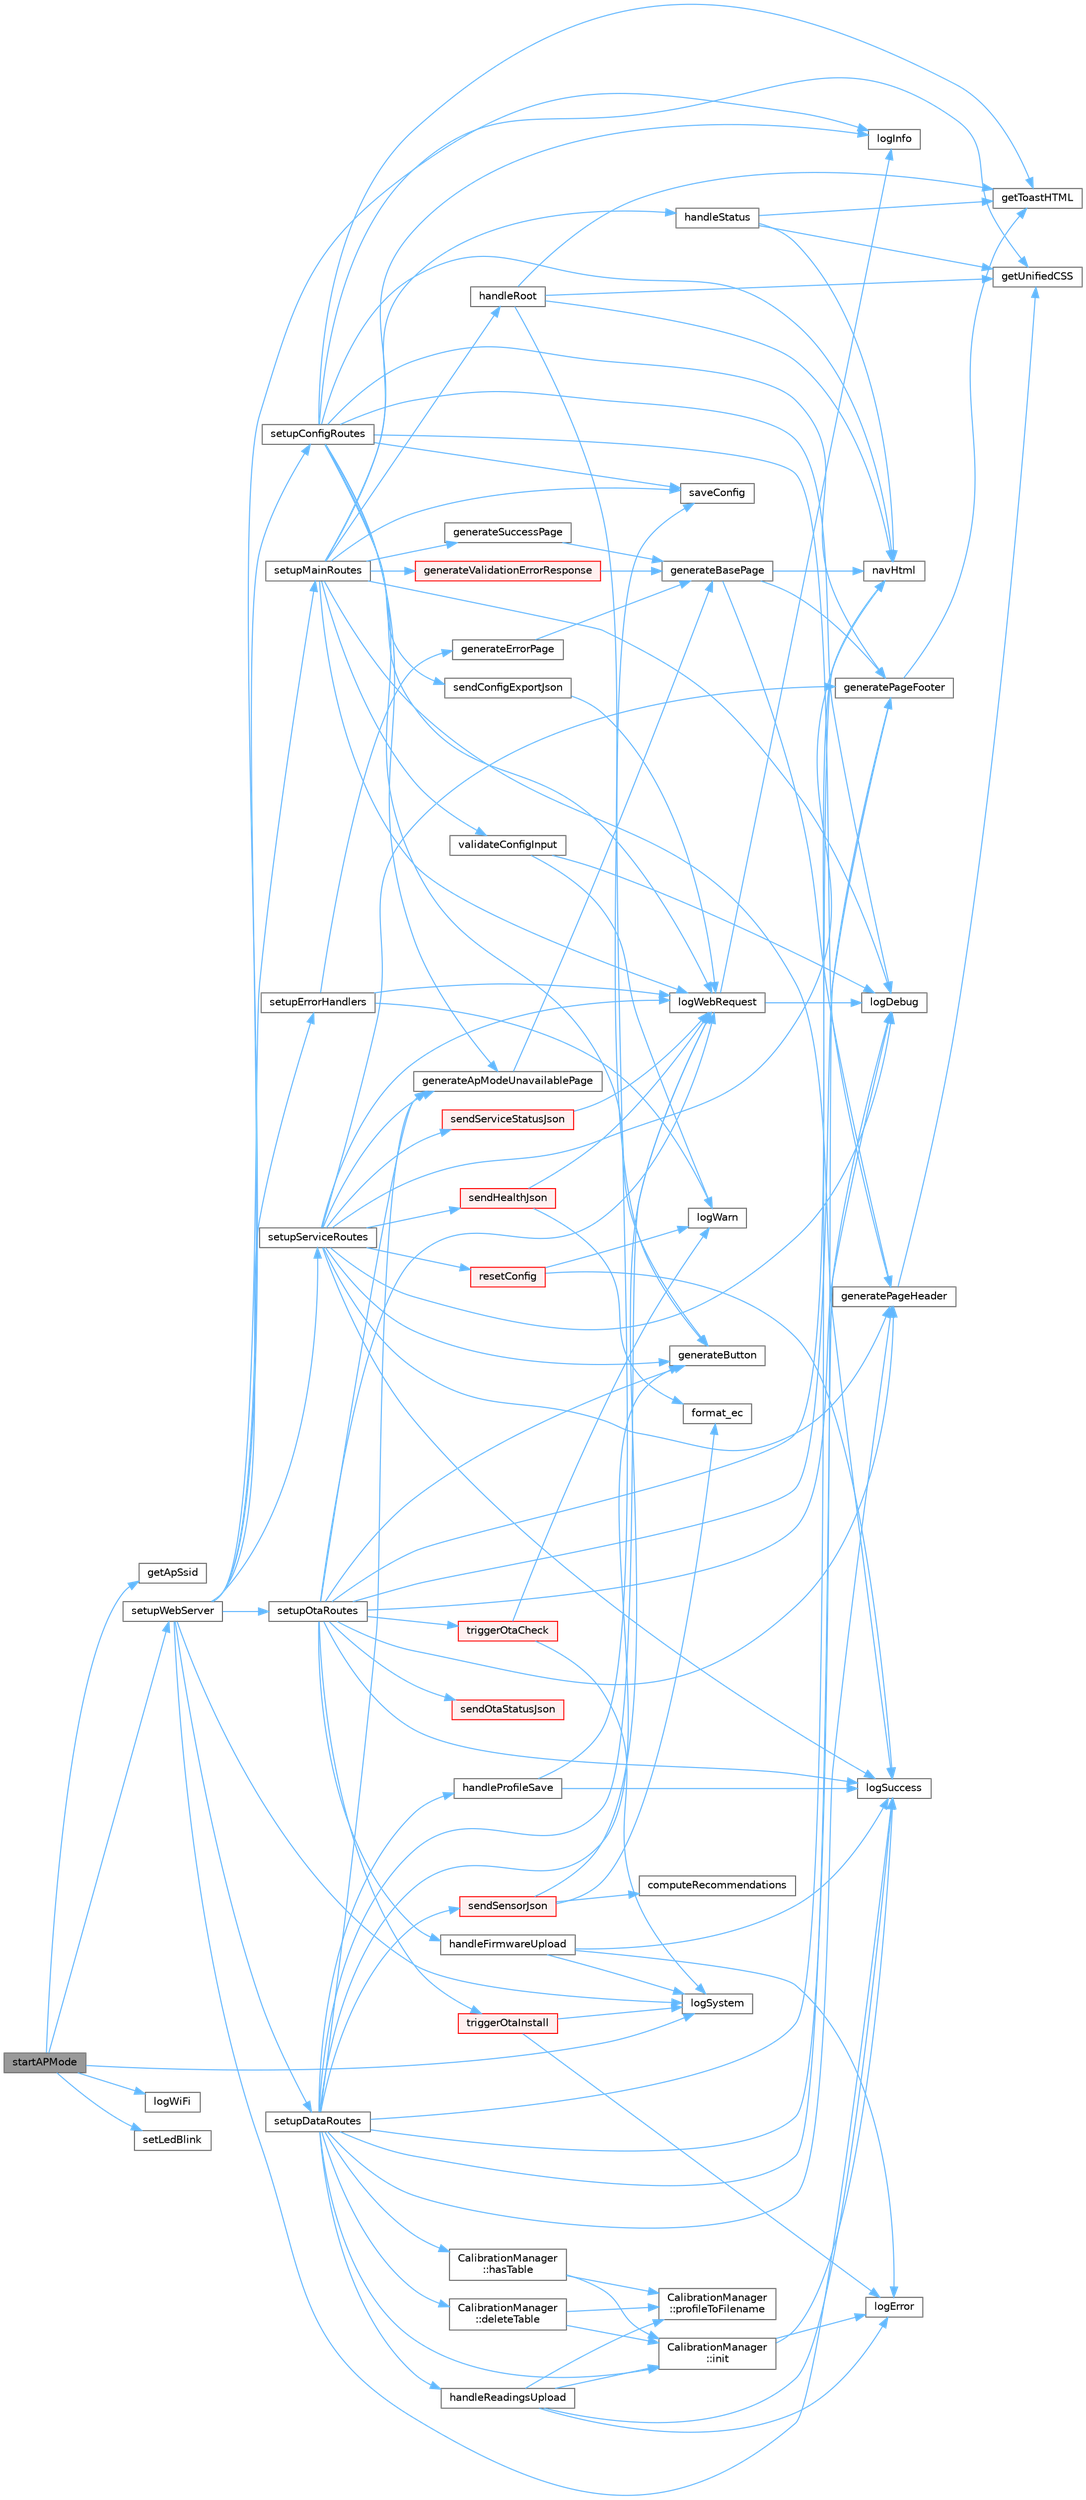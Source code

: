 digraph "startAPMode"
{
 // LATEX_PDF_SIZE
  bgcolor="transparent";
  edge [fontname=Helvetica,fontsize=10,labelfontname=Helvetica,labelfontsize=10];
  node [fontname=Helvetica,fontsize=10,shape=box,height=0.2,width=0.4];
  rankdir="LR";
  Node1 [id="Node000001",label="startAPMode",height=0.2,width=0.4,color="gray40", fillcolor="grey60", style="filled", fontcolor="black",tooltip=" "];
  Node1 -> Node2 [id="edge1_Node000001_Node000002",color="steelblue1",style="solid",tooltip=" "];
  Node2 [id="Node000002",label="getApSsid",height=0.2,width=0.4,color="grey40", fillcolor="white", style="filled",URL="$wifi__manager_8cpp.html#af857f35623b29612a3b4cc45dd6fff23",tooltip=" "];
  Node1 -> Node3 [id="edge2_Node000001_Node000003",color="steelblue1",style="solid",tooltip=" "];
  Node3 [id="Node000003",label="logSystem",height=0.2,width=0.4,color="grey40", fillcolor="white", style="filled",URL="$logger_8cpp.html#a6673a3ba037fc4ceda09f36e43cd7f14",tooltip=" "];
  Node1 -> Node4 [id="edge3_Node000001_Node000004",color="steelblue1",style="solid",tooltip=" "];
  Node4 [id="Node000004",label="logWiFi",height=0.2,width=0.4,color="grey40", fillcolor="white", style="filled",URL="$logger_8cpp.html#a8a220d54e17d73c281bb715f70bf6df9",tooltip=" "];
  Node1 -> Node5 [id="edge4_Node000001_Node000005",color="steelblue1",style="solid",tooltip=" "];
  Node5 [id="Node000005",label="setLedBlink",height=0.2,width=0.4,color="grey40", fillcolor="white", style="filled",URL="$wifi__manager_8cpp.html#a5f70031f46d0339f5c544c194dfe7ed7",tooltip=" "];
  Node1 -> Node6 [id="edge5_Node000001_Node000006",color="steelblue1",style="solid",tooltip=" "];
  Node6 [id="Node000006",label="setupWebServer",height=0.2,width=0.4,color="grey40", fillcolor="white", style="filled",URL="$wifi__manager_8cpp.html#ada2454c68167b49ab4f42817be2b4959",tooltip=" "];
  Node6 -> Node7 [id="edge6_Node000006_Node000007",color="steelblue1",style="solid",tooltip=" "];
  Node7 [id="Node000007",label="logInfo",height=0.2,width=0.4,color="grey40", fillcolor="white", style="filled",URL="$logger_8cpp.html#ab9b4ed01ba7a88bb5e22d1c84e0f0abf",tooltip=" "];
  Node6 -> Node8 [id="edge7_Node000006_Node000008",color="steelblue1",style="solid",tooltip=" "];
  Node8 [id="Node000008",label="logSuccess",height=0.2,width=0.4,color="grey40", fillcolor="white", style="filled",URL="$logger_8cpp.html#a54dab32db32234798ff063ccc0dde695",tooltip=" "];
  Node6 -> Node3 [id="edge8_Node000006_Node000003",color="steelblue1",style="solid",tooltip=" "];
  Node6 -> Node9 [id="edge9_Node000006_Node000009",color="steelblue1",style="solid",tooltip=" "];
  Node9 [id="Node000009",label="setupConfigRoutes",height=0.2,width=0.4,color="grey40", fillcolor="white", style="filled",URL="$routes__config_8cpp.html#a0e7c19a3399afd6ceae18c4512cca24c",tooltip="Настройка маршрутов конфигурации (/intervals, /config_manager, /api/config/*)"];
  Node9 -> Node10 [id="edge10_Node000009_Node000010",color="steelblue1",style="solid",tooltip=" "];
  Node10 [id="Node000010",label="generateApModeUnavailablePage",height=0.2,width=0.4,color="grey40", fillcolor="white", style="filled",URL="$web__templates_8cpp.html#a1d57b5edf50f600cc5d02641cb4510a0",tooltip="Генерация страницы \"Недоступно в AP режиме\"."];
  Node10 -> Node11 [id="edge11_Node000010_Node000011",color="steelblue1",style="solid",tooltip=" "];
  Node11 [id="Node000011",label="generateBasePage",height=0.2,width=0.4,color="grey40", fillcolor="white", style="filled",URL="$web__templates_8cpp.html#a4a3cbe6f4d5353ddf606c9f8e1f0c9d1",tooltip="Генерация базовой HTML структуры с навигацией"];
  Node11 -> Node12 [id="edge12_Node000011_Node000012",color="steelblue1",style="solid",tooltip=" "];
  Node12 [id="Node000012",label="generatePageFooter",height=0.2,width=0.4,color="grey40", fillcolor="white", style="filled",URL="$web__templates_8cpp.html#ad4f3a6e85baef9b2d3e2aec977c3a321",tooltip="Генерация футера HTML страницы"];
  Node12 -> Node13 [id="edge13_Node000012_Node000013",color="steelblue1",style="solid",tooltip=" "];
  Node13 [id="Node000013",label="getToastHTML",height=0.2,width=0.4,color="grey40", fillcolor="white", style="filled",URL="$jxct__ui__system_8cpp.html#afbda6d57dd082e7767c2c5e823951472",tooltip=" "];
  Node11 -> Node14 [id="edge14_Node000011_Node000014",color="steelblue1",style="solid",tooltip=" "];
  Node14 [id="Node000014",label="generatePageHeader",height=0.2,width=0.4,color="grey40", fillcolor="white", style="filled",URL="$web__templates_8cpp.html#ac4502db1ad8d9e08830f7eb784d62600",tooltip="Генерация заголовка HTML страницы"];
  Node14 -> Node15 [id="edge15_Node000014_Node000015",color="steelblue1",style="solid",tooltip=" "];
  Node15 [id="Node000015",label="getUnifiedCSS",height=0.2,width=0.4,color="grey40", fillcolor="white", style="filled",URL="$jxct__ui__system_8cpp.html#a303ae6cee9693130ac22414e47140a1e",tooltip=" "];
  Node11 -> Node16 [id="edge16_Node000011_Node000016",color="steelblue1",style="solid",tooltip=" "];
  Node16 [id="Node000016",label="navHtml",height=0.2,width=0.4,color="grey40", fillcolor="white", style="filled",URL="$wifi__manager_8cpp.html#ad30c0b8b33e60ccdb13f2e1cc08157c9",tooltip=" "];
  Node9 -> Node17 [id="edge17_Node000009_Node000017",color="steelblue1",style="solid",tooltip=" "];
  Node17 [id="Node000017",label="generateButton",height=0.2,width=0.4,color="grey40", fillcolor="white", style="filled",URL="$jxct__ui__system_8cpp.html#a7834ec4c73014039a2aeeedadff41141",tooltip=" "];
  Node9 -> Node12 [id="edge18_Node000009_Node000012",color="steelblue1",style="solid",tooltip=" "];
  Node9 -> Node14 [id="edge19_Node000009_Node000014",color="steelblue1",style="solid",tooltip=" "];
  Node9 -> Node13 [id="edge20_Node000009_Node000013",color="steelblue1",style="solid",tooltip=" "];
  Node9 -> Node15 [id="edge21_Node000009_Node000015",color="steelblue1",style="solid",tooltip=" "];
  Node9 -> Node18 [id="edge22_Node000009_Node000018",color="steelblue1",style="solid",tooltip=" "];
  Node18 [id="Node000018",label="logDebug",height=0.2,width=0.4,color="grey40", fillcolor="white", style="filled",URL="$logger_8cpp.html#a1e536b98344ba271bbfc484cca848dbe",tooltip=" "];
  Node9 -> Node19 [id="edge23_Node000009_Node000019",color="steelblue1",style="solid",tooltip=" "];
  Node19 [id="Node000019",label="logWebRequest",height=0.2,width=0.4,color="grey40", fillcolor="white", style="filled",URL="$error__handlers_8cpp.html#a1a62e7c40bff885d97f6018743bec642",tooltip="Логирование веб-запросов"];
  Node19 -> Node18 [id="edge24_Node000019_Node000018",color="steelblue1",style="solid",tooltip=" "];
  Node19 -> Node7 [id="edge25_Node000019_Node000007",color="steelblue1",style="solid",tooltip=" "];
  Node9 -> Node16 [id="edge26_Node000009_Node000016",color="steelblue1",style="solid",tooltip=" "];
  Node9 -> Node20 [id="edge27_Node000009_Node000020",color="steelblue1",style="solid",tooltip=" "];
  Node20 [id="Node000020",label="saveConfig",height=0.2,width=0.4,color="grey40", fillcolor="white", style="filled",URL="$config_8cpp.html#a688d00bbabd28fbaf9e0c50eca3adeae",tooltip=" "];
  Node9 -> Node21 [id="edge28_Node000009_Node000021",color="steelblue1",style="solid",tooltip=" "];
  Node21 [id="Node000021",label="sendConfigExportJson",height=0.2,width=0.4,color="grey40", fillcolor="white", style="filled",URL="$routes__config_8cpp.html#a08204d6e0087ca3676433990aad58a76",tooltip=" "];
  Node21 -> Node19 [id="edge29_Node000021_Node000019",color="steelblue1",style="solid",tooltip=" "];
  Node6 -> Node22 [id="edge30_Node000006_Node000022",color="steelblue1",style="solid",tooltip=" "];
  Node22 [id="Node000022",label="setupDataRoutes",height=0.2,width=0.4,color="grey40", fillcolor="white", style="filled",URL="$routes__data_8cpp.html#aed1136f683a386e56678e05fc3747972",tooltip="Настройка маршрутов данных датчика (/readings, /sensor_json, /api/sensor)"];
  Node22 -> Node23 [id="edge31_Node000022_Node000023",color="steelblue1",style="solid",tooltip=" "];
  Node23 [id="Node000023",label="CalibrationManager\l::deleteTable",height=0.2,width=0.4,color="grey40", fillcolor="white", style="filled",URL="$namespace_calibration_manager.html#a14e21e7fb1aa46aa781c20ee07271d12",tooltip=" "];
  Node23 -> Node24 [id="edge32_Node000023_Node000024",color="steelblue1",style="solid",tooltip=" "];
  Node24 [id="Node000024",label="CalibrationManager\l::init",height=0.2,width=0.4,color="grey40", fillcolor="white", style="filled",URL="$namespace_calibration_manager.html#aee9fe56519e509e44d7f936a7a4c3613",tooltip=" "];
  Node24 -> Node25 [id="edge33_Node000024_Node000025",color="steelblue1",style="solid",tooltip=" "];
  Node25 [id="Node000025",label="logError",height=0.2,width=0.4,color="grey40", fillcolor="white", style="filled",URL="$logger_8cpp.html#a60baa11f08afed73f5a7bc5d31f698ce",tooltip=" "];
  Node24 -> Node8 [id="edge34_Node000024_Node000008",color="steelblue1",style="solid",tooltip=" "];
  Node23 -> Node26 [id="edge35_Node000023_Node000026",color="steelblue1",style="solid",tooltip=" "];
  Node26 [id="Node000026",label="CalibrationManager\l::profileToFilename",height=0.2,width=0.4,color="grey40", fillcolor="white", style="filled",URL="$namespace_calibration_manager.html#a24c0b11ea08e757ae404289fa38e33b3",tooltip=" "];
  Node22 -> Node10 [id="edge36_Node000022_Node000010",color="steelblue1",style="solid",tooltip=" "];
  Node22 -> Node17 [id="edge37_Node000022_Node000017",color="steelblue1",style="solid",tooltip=" "];
  Node22 -> Node12 [id="edge38_Node000022_Node000012",color="steelblue1",style="solid",tooltip=" "];
  Node22 -> Node14 [id="edge39_Node000022_Node000014",color="steelblue1",style="solid",tooltip=" "];
  Node22 -> Node27 [id="edge40_Node000022_Node000027",color="steelblue1",style="solid",tooltip=" "];
  Node27 [id="Node000027",label="handleProfileSave",height=0.2,width=0.4,color="grey40", fillcolor="white", style="filled",URL="$routes__data_8cpp.html#abbd29afd9c684d507a0787906872c9d9",tooltip=" "];
  Node27 -> Node8 [id="edge41_Node000027_Node000008",color="steelblue1",style="solid",tooltip=" "];
  Node27 -> Node20 [id="edge42_Node000027_Node000020",color="steelblue1",style="solid",tooltip=" "];
  Node22 -> Node28 [id="edge43_Node000022_Node000028",color="steelblue1",style="solid",tooltip=" "];
  Node28 [id="Node000028",label="handleReadingsUpload",height=0.2,width=0.4,color="grey40", fillcolor="white", style="filled",URL="$routes__data_8cpp.html#a750e7ca088cd32f9490048becd8d8c70",tooltip=" "];
  Node28 -> Node24 [id="edge44_Node000028_Node000024",color="steelblue1",style="solid",tooltip=" "];
  Node28 -> Node25 [id="edge45_Node000028_Node000025",color="steelblue1",style="solid",tooltip=" "];
  Node28 -> Node8 [id="edge46_Node000028_Node000008",color="steelblue1",style="solid",tooltip=" "];
  Node28 -> Node26 [id="edge47_Node000028_Node000026",color="steelblue1",style="solid",tooltip=" "];
  Node22 -> Node29 [id="edge48_Node000022_Node000029",color="steelblue1",style="solid",tooltip=" "];
  Node29 [id="Node000029",label="CalibrationManager\l::hasTable",height=0.2,width=0.4,color="grey40", fillcolor="white", style="filled",URL="$namespace_calibration_manager.html#a1ee0f1f244cb68eaa7e47a79deb452b6",tooltip=" "];
  Node29 -> Node24 [id="edge49_Node000029_Node000024",color="steelblue1",style="solid",tooltip=" "];
  Node29 -> Node26 [id="edge50_Node000029_Node000026",color="steelblue1",style="solid",tooltip=" "];
  Node22 -> Node24 [id="edge51_Node000022_Node000024",color="steelblue1",style="solid",tooltip=" "];
  Node22 -> Node18 [id="edge52_Node000022_Node000018",color="steelblue1",style="solid",tooltip=" "];
  Node22 -> Node19 [id="edge53_Node000022_Node000019",color="steelblue1",style="solid",tooltip=" "];
  Node22 -> Node16 [id="edge54_Node000022_Node000016",color="steelblue1",style="solid",tooltip=" "];
  Node22 -> Node30 [id="edge55_Node000022_Node000030",color="steelblue1",style="solid",tooltip=" "];
  Node30 [id="Node000030",label="sendSensorJson",height=0.2,width=0.4,color="red", fillcolor="#FFF0F0", style="filled",URL="$routes__data_8cpp.html#a7cb04ca38fc8e4b768a2ef6ae67bc573",tooltip=" "];
  Node30 -> Node31 [id="edge56_Node000030_Node000031",color="steelblue1",style="solid",tooltip=" "];
  Node31 [id="Node000031",label="computeRecommendations",height=0.2,width=0.4,color="grey40", fillcolor="white", style="filled",URL="$routes__data_8cpp.html#adc74086c185759ebabfbcd18b0abd9bd",tooltip=" "];
  Node30 -> Node32 [id="edge57_Node000030_Node000032",color="steelblue1",style="solid",tooltip=" "];
  Node32 [id="Node000032",label="format_ec",height=0.2,width=0.4,color="grey40", fillcolor="white", style="filled",URL="$jxct__format__utils_8cpp.html#a39b2dedc3670adcf20a62a8d113d2483",tooltip=" "];
  Node30 -> Node19 [id="edge58_Node000030_Node000019",color="steelblue1",style="solid",tooltip=" "];
  Node6 -> Node37 [id="edge59_Node000006_Node000037",color="steelblue1",style="solid",tooltip=" "];
  Node37 [id="Node000037",label="setupErrorHandlers",height=0.2,width=0.4,color="grey40", fillcolor="white", style="filled",URL="$error__handlers_8cpp.html#a833be2e68cb85aa95168dae9c9b128ef",tooltip="Настройка обработчиков ошибок (404, 500, и т."];
  Node37 -> Node38 [id="edge60_Node000037_Node000038",color="steelblue1",style="solid",tooltip=" "];
  Node38 [id="Node000038",label="generateErrorPage",height=0.2,width=0.4,color="grey40", fillcolor="white", style="filled",URL="$web__templates_8cpp.html#a104303f7b44cf43e481a713261d52457",tooltip="Генерация страницы ошибки"];
  Node38 -> Node11 [id="edge61_Node000038_Node000011",color="steelblue1",style="solid",tooltip=" "];
  Node37 -> Node39 [id="edge62_Node000037_Node000039",color="steelblue1",style="solid",tooltip=" "];
  Node39 [id="Node000039",label="logWarn",height=0.2,width=0.4,color="grey40", fillcolor="white", style="filled",URL="$logger_8cpp.html#a34f49079ccda568e5054918ae4354431",tooltip=" "];
  Node37 -> Node19 [id="edge63_Node000037_Node000019",color="steelblue1",style="solid",tooltip=" "];
  Node6 -> Node40 [id="edge64_Node000006_Node000040",color="steelblue1",style="solid",tooltip=" "];
  Node40 [id="Node000040",label="setupMainRoutes",height=0.2,width=0.4,color="grey40", fillcolor="white", style="filled",URL="$routes__main_8cpp.html#a6a7cf6b6ba01d34721e1a47ea65af867",tooltip="Настройка основных маршрутов (/, /save, /status)"];
  Node40 -> Node41 [id="edge65_Node000040_Node000041",color="steelblue1",style="solid",tooltip=" "];
  Node41 [id="Node000041",label="generateSuccessPage",height=0.2,width=0.4,color="grey40", fillcolor="white", style="filled",URL="$web__templates_8cpp.html#a600b7a8061ed8ca2ec409f56bfaf3bcd",tooltip="Генерация страницы успеха"];
  Node41 -> Node11 [id="edge66_Node000041_Node000011",color="steelblue1",style="solid",tooltip=" "];
  Node40 -> Node42 [id="edge67_Node000040_Node000042",color="steelblue1",style="solid",tooltip=" "];
  Node42 [id="Node000042",label="generateValidationErrorResponse",height=0.2,width=0.4,color="red", fillcolor="#FFF0F0", style="filled",URL="$error__handlers_8cpp.html#a6fe24c5dc21b012791aecd16ab4dad96",tooltip="Генерация HTML ответа с ошибкой валидации"];
  Node42 -> Node11 [id="edge68_Node000042_Node000011",color="steelblue1",style="solid",tooltip=" "];
  Node40 -> Node44 [id="edge69_Node000040_Node000044",color="steelblue1",style="solid",tooltip=" "];
  Node44 [id="Node000044",label="handleRoot",height=0.2,width=0.4,color="grey40", fillcolor="white", style="filled",URL="$wifi__manager_8cpp.html#a8427468f39342a1990703e9f5ce7fd29",tooltip="Обработчик главной страницы (уже существует в wifi_manager.cpp)"];
  Node44 -> Node17 [id="edge70_Node000044_Node000017",color="steelblue1",style="solid",tooltip=" "];
  Node44 -> Node13 [id="edge71_Node000044_Node000013",color="steelblue1",style="solid",tooltip=" "];
  Node44 -> Node15 [id="edge72_Node000044_Node000015",color="steelblue1",style="solid",tooltip=" "];
  Node44 -> Node16 [id="edge73_Node000044_Node000016",color="steelblue1",style="solid",tooltip=" "];
  Node40 -> Node45 [id="edge74_Node000040_Node000045",color="steelblue1",style="solid",tooltip=" "];
  Node45 [id="Node000045",label="handleStatus",height=0.2,width=0.4,color="grey40", fillcolor="white", style="filled",URL="$wifi__manager_8cpp.html#a1e811785ccbaccda2e3e3457971720cb",tooltip="Обработчик статуса (уже существует в wifi_manager.cpp)"];
  Node45 -> Node13 [id="edge75_Node000045_Node000013",color="steelblue1",style="solid",tooltip=" "];
  Node45 -> Node15 [id="edge76_Node000045_Node000015",color="steelblue1",style="solid",tooltip=" "];
  Node45 -> Node16 [id="edge77_Node000045_Node000016",color="steelblue1",style="solid",tooltip=" "];
  Node40 -> Node18 [id="edge78_Node000040_Node000018",color="steelblue1",style="solid",tooltip=" "];
  Node40 -> Node7 [id="edge79_Node000040_Node000007",color="steelblue1",style="solid",tooltip=" "];
  Node40 -> Node8 [id="edge80_Node000040_Node000008",color="steelblue1",style="solid",tooltip=" "];
  Node40 -> Node19 [id="edge81_Node000040_Node000019",color="steelblue1",style="solid",tooltip=" "];
  Node40 -> Node20 [id="edge82_Node000040_Node000020",color="steelblue1",style="solid",tooltip=" "];
  Node40 -> Node46 [id="edge83_Node000040_Node000046",color="steelblue1",style="solid",tooltip=" "];
  Node46 [id="Node000046",label="validateConfigInput",height=0.2,width=0.4,color="grey40", fillcolor="white", style="filled",URL="$error__handlers_8cpp.html#a15eab9f9a3dc97d41a860ab966800fa6",tooltip="Валидация входных данных конфигурации"];
  Node46 -> Node18 [id="edge84_Node000046_Node000018",color="steelblue1",style="solid",tooltip=" "];
  Node46 -> Node39 [id="edge85_Node000046_Node000039",color="steelblue1",style="solid",tooltip=" "];
  Node6 -> Node47 [id="edge86_Node000006_Node000047",color="steelblue1",style="solid",tooltip=" "];
  Node47 [id="Node000047",label="setupOtaRoutes",height=0.2,width=0.4,color="grey40", fillcolor="white", style="filled",URL="$routes__ota_8cpp.html#ae58a54419ee068a06deeb05bf1e771f4",tooltip="Настройка маршрутов OTA (/updates, /api/ota/*, /ota/*)"];
  Node47 -> Node10 [id="edge87_Node000047_Node000010",color="steelblue1",style="solid",tooltip=" "];
  Node47 -> Node17 [id="edge88_Node000047_Node000017",color="steelblue1",style="solid",tooltip=" "];
  Node47 -> Node12 [id="edge89_Node000047_Node000012",color="steelblue1",style="solid",tooltip=" "];
  Node47 -> Node14 [id="edge90_Node000047_Node000014",color="steelblue1",style="solid",tooltip=" "];
  Node47 -> Node48 [id="edge91_Node000047_Node000048",color="steelblue1",style="solid",tooltip=" "];
  Node48 [id="Node000048",label="handleFirmwareUpload",height=0.2,width=0.4,color="grey40", fillcolor="white", style="filled",URL="$routes__ota_8cpp.html#aa15bea881a160885a361e129a35c07e7",tooltip=" "];
  Node48 -> Node25 [id="edge92_Node000048_Node000025",color="steelblue1",style="solid",tooltip=" "];
  Node48 -> Node8 [id="edge93_Node000048_Node000008",color="steelblue1",style="solid",tooltip=" "];
  Node48 -> Node3 [id="edge94_Node000048_Node000003",color="steelblue1",style="solid",tooltip=" "];
  Node47 -> Node18 [id="edge95_Node000047_Node000018",color="steelblue1",style="solid",tooltip=" "];
  Node47 -> Node8 [id="edge96_Node000047_Node000008",color="steelblue1",style="solid",tooltip=" "];
  Node47 -> Node19 [id="edge97_Node000047_Node000019",color="steelblue1",style="solid",tooltip=" "];
  Node47 -> Node16 [id="edge98_Node000047_Node000016",color="steelblue1",style="solid",tooltip=" "];
  Node47 -> Node49 [id="edge99_Node000047_Node000049",color="steelblue1",style="solid",tooltip=" "];
  Node49 [id="Node000049",label="sendOtaStatusJson",height=0.2,width=0.4,color="red", fillcolor="#FFF0F0", style="filled",URL="$routes__ota_8cpp.html#a5f391e260218b4827e75c958f389decc",tooltip=" "];
  Node47 -> Node51 [id="edge100_Node000047_Node000051",color="steelblue1",style="solid",tooltip=" "];
  Node51 [id="Node000051",label="triggerOtaCheck",height=0.2,width=0.4,color="red", fillcolor="#FFF0F0", style="filled",URL="$ota__manager_8cpp.html#aab62f74691b98553d395b694e0807ae4",tooltip=" "];
  Node51 -> Node3 [id="edge101_Node000051_Node000003",color="steelblue1",style="solid",tooltip=" "];
  Node51 -> Node39 [id="edge102_Node000051_Node000039",color="steelblue1",style="solid",tooltip=" "];
  Node47 -> Node53 [id="edge103_Node000047_Node000053",color="steelblue1",style="solid",tooltip=" "];
  Node53 [id="Node000053",label="triggerOtaInstall",height=0.2,width=0.4,color="red", fillcolor="#FFF0F0", style="filled",URL="$ota__manager_8cpp.html#a2463eda06898e53e0ca3b3a819c995ae",tooltip=" "];
  Node53 -> Node25 [id="edge104_Node000053_Node000025",color="steelblue1",style="solid",tooltip=" "];
  Node53 -> Node3 [id="edge105_Node000053_Node000003",color="steelblue1",style="solid",tooltip=" "];
  Node6 -> Node58 [id="edge106_Node000006_Node000058",color="steelblue1",style="solid",tooltip=" "];
  Node58 [id="Node000058",label="setupServiceRoutes",height=0.2,width=0.4,color="grey40", fillcolor="white", style="filled",URL="$routes__service_8cpp.html#a32c74f47a23de058ee90a43af2dff066",tooltip="Настройка сервисных маршрутов (/health, /service_status, /reset, /reboot, /ota)"];
  Node58 -> Node10 [id="edge107_Node000058_Node000010",color="steelblue1",style="solid",tooltip=" "];
  Node58 -> Node17 [id="edge108_Node000058_Node000017",color="steelblue1",style="solid",tooltip=" "];
  Node58 -> Node12 [id="edge109_Node000058_Node000012",color="steelblue1",style="solid",tooltip=" "];
  Node58 -> Node14 [id="edge110_Node000058_Node000014",color="steelblue1",style="solid",tooltip=" "];
  Node58 -> Node18 [id="edge111_Node000058_Node000018",color="steelblue1",style="solid",tooltip=" "];
  Node58 -> Node8 [id="edge112_Node000058_Node000008",color="steelblue1",style="solid",tooltip=" "];
  Node58 -> Node19 [id="edge113_Node000058_Node000019",color="steelblue1",style="solid",tooltip=" "];
  Node58 -> Node16 [id="edge114_Node000058_Node000016",color="steelblue1",style="solid",tooltip=" "];
  Node58 -> Node59 [id="edge115_Node000058_Node000059",color="steelblue1",style="solid",tooltip=" "];
  Node59 [id="Node000059",label="resetConfig",height=0.2,width=0.4,color="red", fillcolor="#FFF0F0", style="filled",URL="$config_8cpp.html#a6fa5204bcafe1db397da4a87b1690061",tooltip=" "];
  Node59 -> Node8 [id="edge116_Node000059_Node000008",color="steelblue1",style="solid",tooltip=" "];
  Node59 -> Node39 [id="edge117_Node000059_Node000039",color="steelblue1",style="solid",tooltip=" "];
  Node58 -> Node62 [id="edge118_Node000058_Node000062",color="steelblue1",style="solid",tooltip=" "];
  Node62 [id="Node000062",label="sendHealthJson",height=0.2,width=0.4,color="red", fillcolor="#FFF0F0", style="filled",URL="$routes__service_8cpp.html#a5440f3fe57b2f75c0268091ff4dcda9a",tooltip=" "];
  Node62 -> Node32 [id="edge119_Node000062_Node000032",color="steelblue1",style="solid",tooltip=" "];
  Node62 -> Node19 [id="edge120_Node000062_Node000019",color="steelblue1",style="solid",tooltip=" "];
  Node58 -> Node66 [id="edge121_Node000058_Node000066",color="steelblue1",style="solid",tooltip=" "];
  Node66 [id="Node000066",label="sendServiceStatusJson",height=0.2,width=0.4,color="red", fillcolor="#FFF0F0", style="filled",URL="$routes__service_8cpp.html#abc1bf10984b7953347571c6edf5af696",tooltip=" "];
  Node66 -> Node19 [id="edge122_Node000066_Node000019",color="steelblue1",style="solid",tooltip=" "];
}
